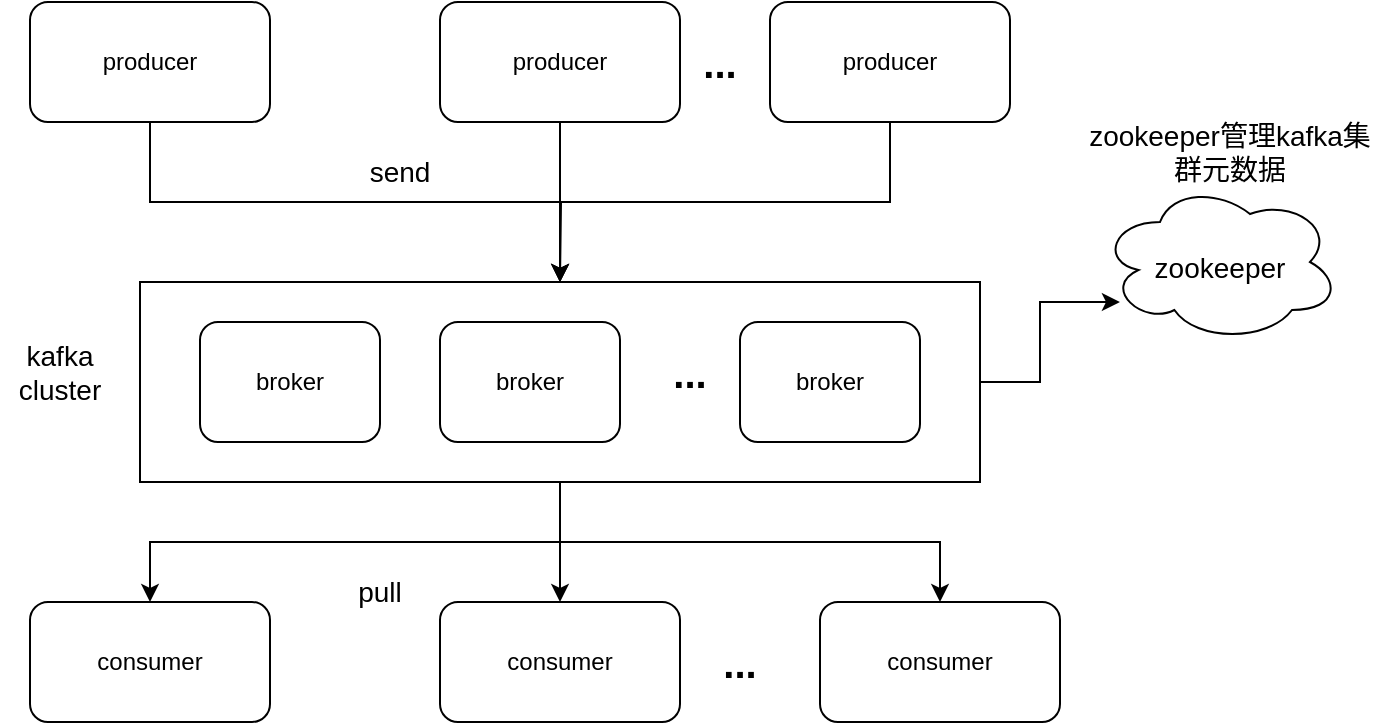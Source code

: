 <mxfile version="16.5.6" type="github"><diagram id="OEk5xgxPj0BHH39FoPEQ" name="第 1 页"><mxGraphModel dx="942" dy="574" grid="1" gridSize="10" guides="1" tooltips="1" connect="1" arrows="1" fold="1" page="1" pageScale="1" pageWidth="827" pageHeight="1169" math="0" shadow="0"><root><mxCell id="0"/><mxCell id="1" parent="0"/><mxCell id="OPmDiBVQuwBFmKhvG-o1-29" style="edgeStyle=orthogonalEdgeStyle;rounded=0;orthogonalLoop=1;jettySize=auto;html=1;exitX=0.5;exitY=1;exitDx=0;exitDy=0;fontSize=14;" edge="1" parent="1" source="OPmDiBVQuwBFmKhvG-o1-1" target="OPmDiBVQuwBFmKhvG-o1-27"><mxGeometry relative="1" as="geometry"/></mxCell><mxCell id="OPmDiBVQuwBFmKhvG-o1-1" value="producer" style="rounded=1;whiteSpace=wrap;html=1;" vertex="1" parent="1"><mxGeometry x="145" y="60" width="120" height="60" as="geometry"/></mxCell><mxCell id="OPmDiBVQuwBFmKhvG-o1-30" style="edgeStyle=orthogonalEdgeStyle;rounded=0;orthogonalLoop=1;jettySize=auto;html=1;exitX=0.5;exitY=1;exitDx=0;exitDy=0;fontSize=14;" edge="1" parent="1" source="OPmDiBVQuwBFmKhvG-o1-2"><mxGeometry relative="1" as="geometry"><mxPoint x="410" y="200" as="targetPoint"/></mxGeometry></mxCell><mxCell id="OPmDiBVQuwBFmKhvG-o1-2" value="producer" style="rounded=1;whiteSpace=wrap;html=1;" vertex="1" parent="1"><mxGeometry x="350" y="60" width="120" height="60" as="geometry"/></mxCell><mxCell id="OPmDiBVQuwBFmKhvG-o1-31" style="edgeStyle=orthogonalEdgeStyle;rounded=0;orthogonalLoop=1;jettySize=auto;html=1;exitX=0.5;exitY=1;exitDx=0;exitDy=0;fontSize=14;" edge="1" parent="1" source="OPmDiBVQuwBFmKhvG-o1-3"><mxGeometry relative="1" as="geometry"><mxPoint x="410" y="200" as="targetPoint"/></mxGeometry></mxCell><mxCell id="OPmDiBVQuwBFmKhvG-o1-3" value="producer" style="rounded=1;whiteSpace=wrap;html=1;" vertex="1" parent="1"><mxGeometry x="515" y="60" width="120" height="60" as="geometry"/></mxCell><mxCell id="OPmDiBVQuwBFmKhvG-o1-6" value="&lt;b&gt;&lt;font style=&quot;font-size: 20px&quot;&gt;...&lt;/font&gt;&lt;/b&gt;" style="text;html=1;strokeColor=none;fillColor=none;align=center;verticalAlign=middle;whiteSpace=wrap;rounded=0;" vertex="1" parent="1"><mxGeometry x="460" y="75" width="60" height="30" as="geometry"/></mxCell><mxCell id="OPmDiBVQuwBFmKhvG-o1-7" value="broker" style="rounded=1;whiteSpace=wrap;html=1;" vertex="1" parent="1"><mxGeometry x="230" y="220" width="90" height="60" as="geometry"/></mxCell><mxCell id="OPmDiBVQuwBFmKhvG-o1-16" value="broker" style="rounded=1;whiteSpace=wrap;html=1;" vertex="1" parent="1"><mxGeometry x="350" y="220" width="90" height="60" as="geometry"/></mxCell><mxCell id="OPmDiBVQuwBFmKhvG-o1-17" value="broker" style="rounded=1;whiteSpace=wrap;html=1;" vertex="1" parent="1"><mxGeometry x="500" y="220" width="90" height="60" as="geometry"/></mxCell><mxCell id="OPmDiBVQuwBFmKhvG-o1-19" value="&lt;b&gt;&lt;font style=&quot;font-size: 20px&quot;&gt;...&lt;/font&gt;&lt;/b&gt;" style="text;html=1;strokeColor=none;fillColor=none;align=center;verticalAlign=middle;whiteSpace=wrap;rounded=0;" vertex="1" parent="1"><mxGeometry x="445" y="230" width="60" height="30" as="geometry"/></mxCell><mxCell id="OPmDiBVQuwBFmKhvG-o1-20" value="consumer" style="rounded=1;whiteSpace=wrap;html=1;" vertex="1" parent="1"><mxGeometry x="145" y="360" width="120" height="60" as="geometry"/></mxCell><mxCell id="OPmDiBVQuwBFmKhvG-o1-21" value="consumer" style="rounded=1;whiteSpace=wrap;html=1;" vertex="1" parent="1"><mxGeometry x="350" y="360" width="120" height="60" as="geometry"/></mxCell><mxCell id="OPmDiBVQuwBFmKhvG-o1-22" value="consumer" style="rounded=1;whiteSpace=wrap;html=1;" vertex="1" parent="1"><mxGeometry x="540" y="360" width="120" height="60" as="geometry"/></mxCell><mxCell id="OPmDiBVQuwBFmKhvG-o1-23" value="&lt;b&gt;&lt;font style=&quot;font-size: 20px&quot;&gt;...&lt;/font&gt;&lt;/b&gt;" style="text;html=1;strokeColor=none;fillColor=none;align=center;verticalAlign=middle;whiteSpace=wrap;rounded=0;" vertex="1" parent="1"><mxGeometry x="470" y="375" width="60" height="30" as="geometry"/></mxCell><mxCell id="OPmDiBVQuwBFmKhvG-o1-24" value="&lt;font style=&quot;font-size: 14px&quot;&gt;zookeeper&lt;/font&gt;" style="ellipse;shape=cloud;whiteSpace=wrap;html=1;fontSize=20;fillColor=none;" vertex="1" parent="1"><mxGeometry x="680" y="150" width="120" height="80" as="geometry"/></mxCell><mxCell id="OPmDiBVQuwBFmKhvG-o1-33" style="edgeStyle=orthogonalEdgeStyle;rounded=0;orthogonalLoop=1;jettySize=auto;html=1;exitX=1;exitY=0.5;exitDx=0;exitDy=0;entryX=0.083;entryY=0.75;entryDx=0;entryDy=0;entryPerimeter=0;fontSize=14;" edge="1" parent="1" source="OPmDiBVQuwBFmKhvG-o1-27" target="OPmDiBVQuwBFmKhvG-o1-24"><mxGeometry relative="1" as="geometry"/></mxCell><mxCell id="OPmDiBVQuwBFmKhvG-o1-35" style="edgeStyle=orthogonalEdgeStyle;rounded=0;orthogonalLoop=1;jettySize=auto;html=1;exitX=0.5;exitY=1;exitDx=0;exitDy=0;entryX=0.5;entryY=0;entryDx=0;entryDy=0;fontSize=14;" edge="1" parent="1" source="OPmDiBVQuwBFmKhvG-o1-27" target="OPmDiBVQuwBFmKhvG-o1-20"><mxGeometry relative="1" as="geometry"/></mxCell><mxCell id="OPmDiBVQuwBFmKhvG-o1-37" style="edgeStyle=orthogonalEdgeStyle;rounded=0;orthogonalLoop=1;jettySize=auto;html=1;exitX=0.5;exitY=1;exitDx=0;exitDy=0;entryX=0.5;entryY=0;entryDx=0;entryDy=0;fontSize=14;" edge="1" parent="1" source="OPmDiBVQuwBFmKhvG-o1-27" target="OPmDiBVQuwBFmKhvG-o1-22"><mxGeometry relative="1" as="geometry"/></mxCell><mxCell id="OPmDiBVQuwBFmKhvG-o1-27" value="" style="rounded=0;whiteSpace=wrap;html=1;fontSize=14;fillColor=none;" vertex="1" parent="1"><mxGeometry x="200" y="200" width="420" height="100" as="geometry"/></mxCell><mxCell id="OPmDiBVQuwBFmKhvG-o1-38" value="" style="endArrow=classic;html=1;rounded=0;fontSize=14;" edge="1" parent="1" target="OPmDiBVQuwBFmKhvG-o1-21"><mxGeometry width="50" height="50" relative="1" as="geometry"><mxPoint x="410" y="300" as="sourcePoint"/><mxPoint x="440" y="340" as="targetPoint"/></mxGeometry></mxCell><mxCell id="OPmDiBVQuwBFmKhvG-o1-39" value="pull" style="text;html=1;strokeColor=none;fillColor=none;align=center;verticalAlign=middle;whiteSpace=wrap;rounded=0;fontSize=14;" vertex="1" parent="1"><mxGeometry x="290" y="340" width="60" height="30" as="geometry"/></mxCell><mxCell id="OPmDiBVQuwBFmKhvG-o1-40" value="send" style="text;html=1;strokeColor=none;fillColor=none;align=center;verticalAlign=middle;whiteSpace=wrap;rounded=0;fontSize=14;" vertex="1" parent="1"><mxGeometry x="300" y="130" width="60" height="30" as="geometry"/></mxCell><mxCell id="OPmDiBVQuwBFmKhvG-o1-41" value="zookeeper管理kafka集群元数据" style="text;html=1;strokeColor=none;fillColor=none;align=center;verticalAlign=middle;whiteSpace=wrap;rounded=0;fontSize=14;" vertex="1" parent="1"><mxGeometry x="670" y="120" width="150" height="30" as="geometry"/></mxCell><mxCell id="OPmDiBVQuwBFmKhvG-o1-42" value="kafka cluster" style="text;html=1;strokeColor=none;fillColor=none;align=center;verticalAlign=middle;whiteSpace=wrap;rounded=0;fontSize=14;" vertex="1" parent="1"><mxGeometry x="130" y="230" width="60" height="30" as="geometry"/></mxCell></root></mxGraphModel></diagram></mxfile>